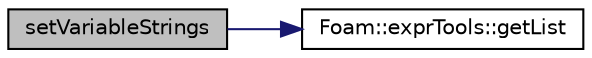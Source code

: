 digraph "setVariableStrings"
{
  bgcolor="transparent";
  edge [fontname="Helvetica",fontsize="10",labelfontname="Helvetica",labelfontsize="10"];
  node [fontname="Helvetica",fontsize="10",shape=record];
  rankdir="LR";
  Node1 [label="setVariableStrings",height=0.2,width=0.4,color="black", fillcolor="grey75", style="filled" fontcolor="black"];
  Node1 -> Node2 [color="midnightblue",fontsize="10",style="solid",fontname="Helvetica"];
  Node2 [label="Foam::exprTools::getList",height=0.2,width=0.4,color="black",URL="$namespaceFoam_1_1exprTools.html#a752b46ea288ea931af349e7f97ae98fb",tooltip="Get an expression string list from a dictionary. "];
}
